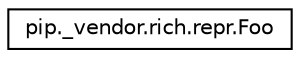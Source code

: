 digraph "Graphical Class Hierarchy"
{
 // LATEX_PDF_SIZE
  edge [fontname="Helvetica",fontsize="10",labelfontname="Helvetica",labelfontsize="10"];
  node [fontname="Helvetica",fontsize="10",shape=record];
  rankdir="LR";
  Node0 [label="pip._vendor.rich.repr.Foo",height=0.2,width=0.4,color="black", fillcolor="white", style="filled",URL="$classpip_1_1__vendor_1_1rich_1_1repr_1_1Foo.html",tooltip=" "];
}

